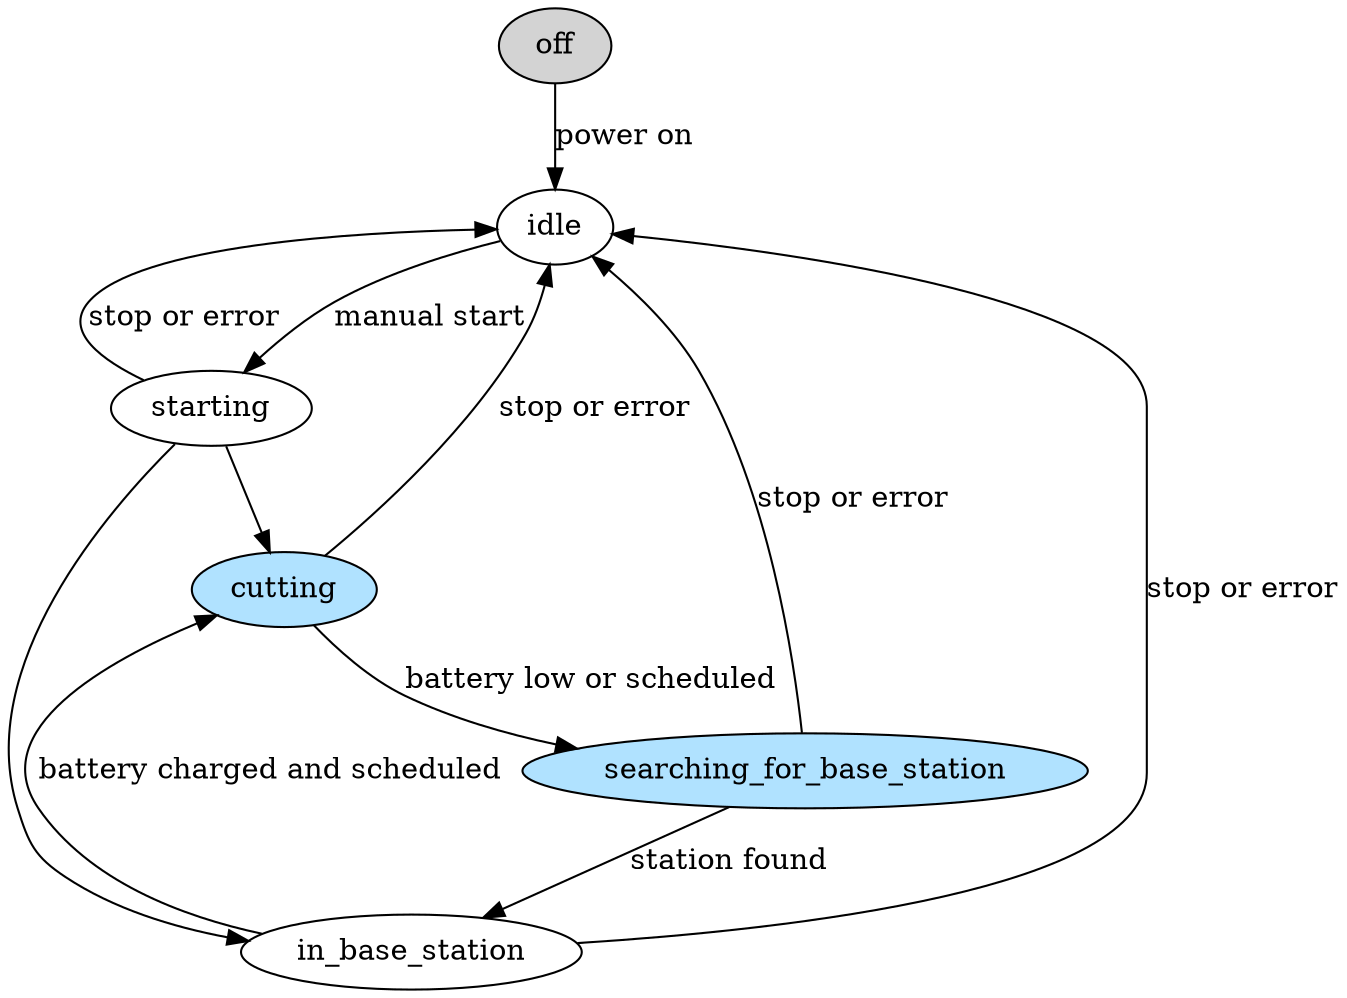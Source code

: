 digraph robot_state_diagram {
  off [style=filled];

  off -> idle [label="power on"];

  idle -> starting [label="manual start"];

  starting -> idle [label="stop or error"];
  starting -> in_base_station;
  starting -> cutting;

  cutting [style=filled, fillcolor=lightskyblue1];
  cutting -> idle [label="stop or error"];
  cutting -> searching_for_base_station [label="battery low or scheduled"];

  searching_for_base_station [style=filled, fillcolor=lightskyblue1];
  searching_for_base_station -> in_base_station [label="station found"];
  searching_for_base_station -> idle [label="stop or error"];

  in_base_station -> cutting [label="battery charged and scheduled"];
  in_base_station -> idle [label="stop or error"];
}
